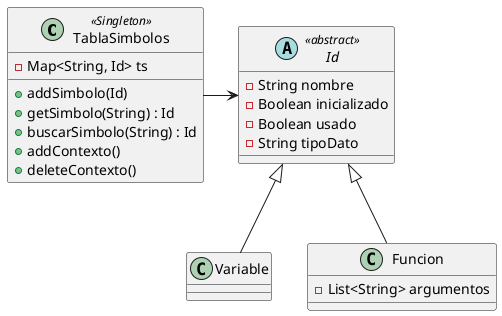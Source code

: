 @startuml Tablas

class TablaSimbolos <<Singleton>> {
    - Map<String, Id> ts
    + addSimbolo(Id)
    + getSimbolo(String) : Id
    + buscarSimbolo(String) : Id
    + addContexto()
    + deleteContexto()
}

abstract class Id <<abstract>> {
    - String nombre
    - Boolean inicializado
    - Boolean usado
    - String tipoDato
}

class Variable {

}

class Funcion {
    - List<String> argumentos
}

TablaSimbolos -> Id
Id <|-- Variable
Id <|-- Funcion

@enduml